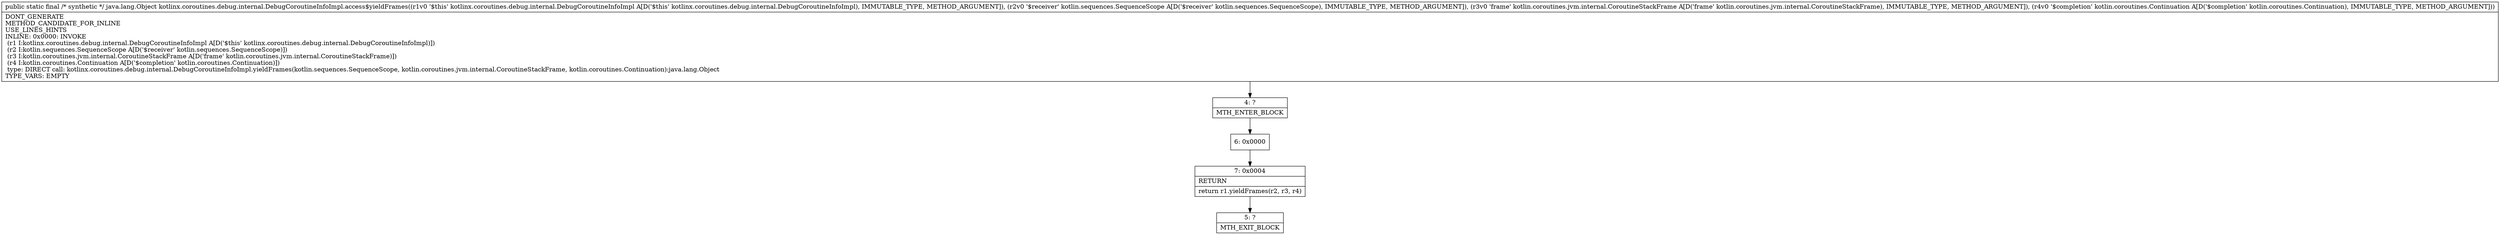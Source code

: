 digraph "CFG forkotlinx.coroutines.debug.internal.DebugCoroutineInfoImpl.access$yieldFrames(Lkotlinx\/coroutines\/debug\/internal\/DebugCoroutineInfoImpl;Lkotlin\/sequences\/SequenceScope;Lkotlin\/coroutines\/jvm\/internal\/CoroutineStackFrame;Lkotlin\/coroutines\/Continuation;)Ljava\/lang\/Object;" {
Node_4 [shape=record,label="{4\:\ ?|MTH_ENTER_BLOCK\l}"];
Node_6 [shape=record,label="{6\:\ 0x0000}"];
Node_7 [shape=record,label="{7\:\ 0x0004|RETURN\l|return r1.yieldFrames(r2, r3, r4)\l}"];
Node_5 [shape=record,label="{5\:\ ?|MTH_EXIT_BLOCK\l}"];
MethodNode[shape=record,label="{public static final \/* synthetic *\/ java.lang.Object kotlinx.coroutines.debug.internal.DebugCoroutineInfoImpl.access$yieldFrames((r1v0 '$this' kotlinx.coroutines.debug.internal.DebugCoroutineInfoImpl A[D('$this' kotlinx.coroutines.debug.internal.DebugCoroutineInfoImpl), IMMUTABLE_TYPE, METHOD_ARGUMENT]), (r2v0 '$receiver' kotlin.sequences.SequenceScope A[D('$receiver' kotlin.sequences.SequenceScope), IMMUTABLE_TYPE, METHOD_ARGUMENT]), (r3v0 'frame' kotlin.coroutines.jvm.internal.CoroutineStackFrame A[D('frame' kotlin.coroutines.jvm.internal.CoroutineStackFrame), IMMUTABLE_TYPE, METHOD_ARGUMENT]), (r4v0 '$completion' kotlin.coroutines.Continuation A[D('$completion' kotlin.coroutines.Continuation), IMMUTABLE_TYPE, METHOD_ARGUMENT]))  | DONT_GENERATE\lMETHOD_CANDIDATE_FOR_INLINE\lUSE_LINES_HINTS\lINLINE: 0x0000: INVOKE  \l  (r1 I:kotlinx.coroutines.debug.internal.DebugCoroutineInfoImpl A[D('$this' kotlinx.coroutines.debug.internal.DebugCoroutineInfoImpl)])\l  (r2 I:kotlin.sequences.SequenceScope A[D('$receiver' kotlin.sequences.SequenceScope)])\l  (r3 I:kotlin.coroutines.jvm.internal.CoroutineStackFrame A[D('frame' kotlin.coroutines.jvm.internal.CoroutineStackFrame)])\l  (r4 I:kotlin.coroutines.Continuation A[D('$completion' kotlin.coroutines.Continuation)])\l type: DIRECT call: kotlinx.coroutines.debug.internal.DebugCoroutineInfoImpl.yieldFrames(kotlin.sequences.SequenceScope, kotlin.coroutines.jvm.internal.CoroutineStackFrame, kotlin.coroutines.Continuation):java.lang.Object\lTYPE_VARS: EMPTY\l}"];
MethodNode -> Node_4;Node_4 -> Node_6;
Node_6 -> Node_7;
Node_7 -> Node_5;
}

